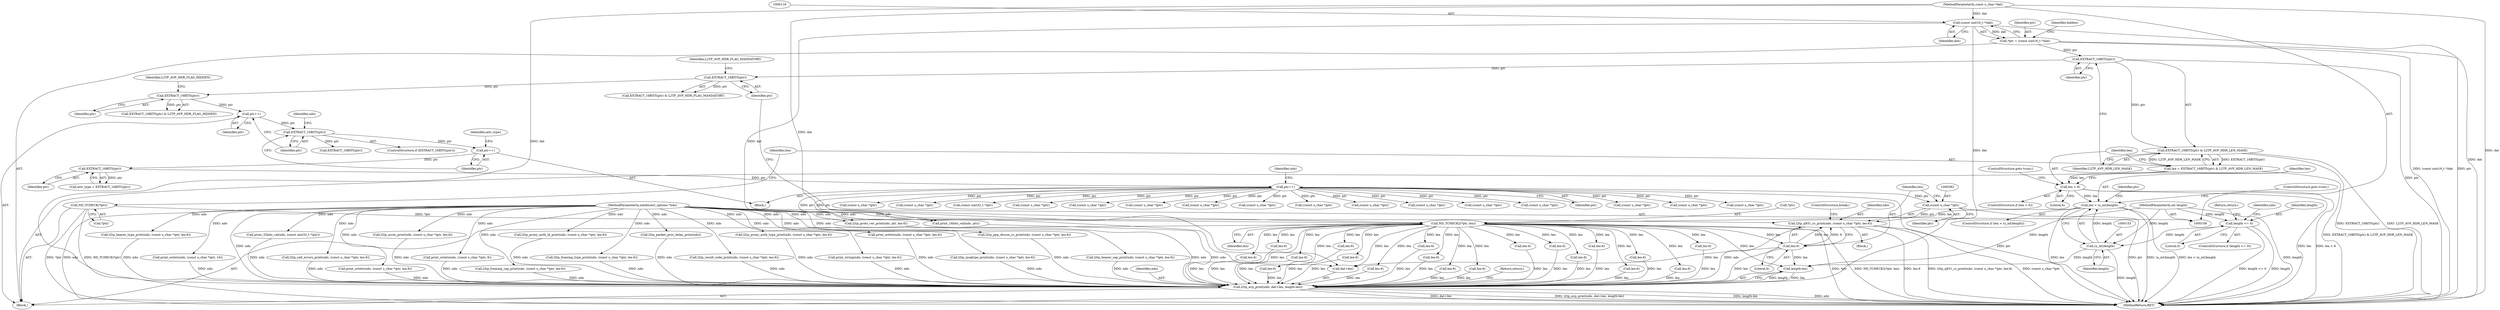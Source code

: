 digraph "0_tcpdump_cc4a7391c616be7a64ed65742ef9ed3f106eb165_0@pointer" {
"1000379" [label="(Call,l2tp_q931_cc_print(ndo, (const u_char *)ptr, len-6))"];
"1000109" [label="(MethodParameterIn,netdissect_options *ndo)"];
"1000381" [label="(Call,(const u_char *)ptr)"];
"1000231" [label="(Call,ptr++)"];
"1000229" [label="(Call,EXTRACT_16BITS(ptr))"];
"1000225" [label="(Call,ptr++)"];
"1000186" [label="(Call,EXTRACT_16BITS(ptr))"];
"1000183" [label="(Call,ptr++)"];
"1000172" [label="(Call,EXTRACT_16BITS(ptr))"];
"1000162" [label="(Call,EXTRACT_16BITS(ptr))"];
"1000141" [label="(Call,EXTRACT_16BITS(ptr))"];
"1000115" [label="(Call,*ptr = (const uint16_t *)dat)"];
"1000117" [label="(Call,(const uint16_t *)dat)"];
"1000110" [label="(MethodParameterIn,const u_char *dat)"];
"1000384" [label="(Call,len-6)"];
"1000156" [label="(Call,ND_TCHECK2(*ptr, len))"];
"1000135" [label="(Call,ND_TCHECK(*ptr))"];
"1000150" [label="(Call,len > (u_int)length)"];
"1000145" [label="(Call,len < 6)"];
"1000138" [label="(Call,len = EXTRACT_16BITS(ptr) & L2TP_AVP_HDR_LEN_MASK)"];
"1000140" [label="(Call,EXTRACT_16BITS(ptr) & L2TP_AVP_HDR_LEN_MASK)"];
"1000152" [label="(Call,(u_int)length)"];
"1000126" [label="(Call,length <= 0)"];
"1000111" [label="(MethodParameterIn,int length)"];
"1000514" [label="(Call,l2tp_avp_print(ndo, dat+len, length-len))"];
"1000342" [label="(Call,print_16bits_val(ndo, ptr))"];
"1000448" [label="(Call,len-6)"];
"1000111" [label="(MethodParameterIn,int length)"];
"1000230" [label="(Identifier,ptr)"];
"1000321" [label="(Call,(const u_char *)ptr)"];
"1000235" [label="(Identifier,ndo)"];
"1000358" [label="(Call,len-6)"];
"1000469" [label="(Call,(const u_char *)ptr)"];
"1000467" [label="(Call,l2tp_proxy_auth_id_print(ndo, (const u_char *)ptr, len-6))"];
"1000472" [label="(Call,len-6)"];
"1000225" [label="(Call,ptr++)"];
"1000116" [label="(Identifier,ptr)"];
"1000216" [label="(Call,len-6)"];
"1000171" [label="(Call,EXTRACT_16BITS(ptr) & L2TP_AVP_HDR_FLAG_HIDDEN)"];
"1000154" [label="(Identifier,length)"];
"1000443" [label="(Call,l2tp_framing_type_print(ndo, (const u_char *)ptr, len-6))"];
"1000172" [label="(Call,EXTRACT_16BITS(ptr))"];
"1000453" [label="(Call,l2tp_packet_proc_delay_print(ndo))"];
"1000403" [label="(Call,(const u_char *)ptr)"];
"1000462" [label="(Call,len-6)"];
"1000232" [label="(Identifier,ptr)"];
"1000522" [label="(Return,return;)"];
"1000445" [label="(Call,(const u_char *)ptr)"];
"1000514" [label="(Call,l2tp_avp_print(ndo, dat+len, length-len))"];
"1000145" [label="(Call,len < 6)"];
"1000269" [label="(Call,l2tp_result_code_print(ndo, (const u_char *)ptr, len-6))"];
"1000228" [label="(Identifier,attr_type)"];
"1000147" [label="(Literal,6)"];
"1000184" [label="(Identifier,ptr)"];
"1000142" [label="(Identifier,ptr)"];
"1000383" [label="(Identifier,ptr)"];
"1000109" [label="(MethodParameterIn,netdissect_options *ndo)"];
"1000386" [label="(Literal,6)"];
"1000135" [label="(Call,ND_TCHECK(*ptr))"];
"1000229" [label="(Call,EXTRACT_16BITS(ptr))"];
"1000110" [label="(MethodParameterIn,const u_char *dat)"];
"1000156" [label="(Call,ND_TCHECK2(*ptr, len))"];
"1000457" [label="(Call,l2tp_proxy_auth_type_print(ndo, (const u_char *)ptr, len-6))"];
"1000183" [label="(Call,ptr++)"];
"1000112" [label="(Block,)"];
"1000151" [label="(Identifier,len)"];
"1000271" [label="(Call,(const u_char *)ptr)"];
"1000299" [label="(Call,(const u_char *)ptr)"];
"1000504" [label="(Call,len-6)"];
"1000139" [label="(Identifier,len)"];
"1000187" [label="(Identifier,ptr)"];
"1000173" [label="(Identifier,ptr)"];
"1000115" [label="(Call,*ptr = (const uint16_t *)dat)"];
"1000438" [label="(Call,len-6)"];
"1000332" [label="(Call,len-6)"];
"1000264" [label="(Call,len-6)"];
"1000158" [label="(Identifier,ptr)"];
"1000161" [label="(Call,EXTRACT_16BITS(ptr) & L2TP_AVP_HDR_FLAG_MANDATORY)"];
"1000231" [label="(Call,ptr++)"];
"1000128" [label="(Literal,0)"];
"1000381" [label="(Call,(const u_char *)ptr)"];
"1000309" [label="(Call,len-6)"];
"1000194" [label="(Call,EXTRACT_16BITS(ptr))"];
"1000130" [label="(Return,return;)"];
"1000289" [label="(Call,(const u_char *)ptr)"];
"1000119" [label="(Identifier,dat)"];
"1000353" [label="(Call,print_string(ndo, (const u_char *)ptr, len-6))"];
"1000416" [label="(Call,len-6)"];
"1000211" [label="(Call,print_octets(ndo, (const u_char *)ptr, len-6))"];
"1000174" [label="(Identifier,L2TP_AVP_HDR_FLAG_HIDDEN)"];
"1000152" [label="(Call,(u_int)length)"];
"1000185" [label="(ControlStructure,if (EXTRACT_16BITS(ptr)))"];
"1000292" [label="(Call,len-6)"];
"1000259" [label="(Call,l2tp_msgtype_print(ndo, (const u_char *)ptr, len-6))"];
"1000499" [label="(Call,l2tp_ppp_discon_cc_print(ndo, (const u_char *)ptr, len-6))"];
"1000159" [label="(Identifier,len)"];
"1000302" [label="(Call,len-6)"];
"1000162" [label="(Call,EXTRACT_16BITS(ptr))"];
"1000297" [label="(Call,l2tp_bearer_cap_print(ndo, (const u_char *)ptr, len-6))"];
"1000501" [label="(Call,(const u_char *)ptr)"];
"1000279" [label="(Call,l2tp_proto_ver_print(ndo, ptr, len-6))"];
"1000150" [label="(Call,len > (u_int)length)"];
"1000387" [label="(ControlStructure,break;)"];
"1000226" [label="(Identifier,ptr)"];
"1000146" [label="(Identifier,len)"];
"1000191" [label="(Identifier,ndo)"];
"1000528" [label="(MethodReturn,RET)"];
"1000141" [label="(Call,EXTRACT_16BITS(ptr))"];
"1000385" [label="(Identifier,len)"];
"1000492" [label="(Call,len-6)"];
"1000433" [label="(Call,l2tp_bearer_type_print(ndo, (const u_char *)ptr, len-6))"];
"1000149" [label="(ControlStructure,if (len > (u_int)length))"];
"1000401" [label="(Call,print_octets(ndo, (const u_char *)ptr, 16))"];
"1000391" [label="(Call,len-6)"];
"1000428" [label="(Call,(const uint32_t *)ptr)"];
"1000224" [label="(Block,)"];
"1000157" [label="(Call,*ptr)"];
"1000516" [label="(Call,dat+len)"];
"1000282" [label="(Call,len-6)"];
"1000138" [label="(Call,len = EXTRACT_16BITS(ptr) & L2TP_AVP_HDR_LEN_MASK)"];
"1000227" [label="(Call,attr_type = EXTRACT_16BITS(ptr))"];
"1000519" [label="(Call,length-len)"];
"1000489" [label="(Call,(const u_char *)ptr)"];
"1000155" [label="(ControlStructure,goto trunc;)"];
"1000133" [label="(Identifier,ndo)"];
"1000426" [label="(Call,print_32bits_val(ndo, (const uint32_t *)ptr))"];
"1000479" [label="(Call,(const u_char *)ptr)"];
"1000186" [label="(Call,EXTRACT_16BITS(ptr))"];
"1000477" [label="(Call,l2tp_call_errors_print(ndo, (const u_char *)ptr, len-6))"];
"1000380" [label="(Identifier,ndo)"];
"1000261" [label="(Call,(const u_char *)ptr)"];
"1000257" [label="(Block,)"];
"1000148" [label="(ControlStructure,goto trunc;)"];
"1000459" [label="(Call,(const u_char *)ptr)"];
"1000163" [label="(Identifier,ptr)"];
"1000482" [label="(Call,len-6)"];
"1000369" [label="(Call,print_octets(ndo, (const u_char *)ptr, len-6))"];
"1000117" [label="(Call,(const uint16_t *)dat)"];
"1000384" [label="(Call,len-6)"];
"1000140" [label="(Call,EXTRACT_16BITS(ptr) & L2TP_AVP_HDR_LEN_MASK)"];
"1000127" [label="(Identifier,length)"];
"1000379" [label="(Call,l2tp_q931_cc_print(ndo, (const u_char *)ptr, len-6))"];
"1000144" [label="(ControlStructure,if (len < 6))"];
"1000371" [label="(Call,(const u_char *)ptr)"];
"1000487" [label="(Call,l2tp_accm_print(ndo, (const u_char *)ptr, len-6))"];
"1000126" [label="(Call,length <= 0)"];
"1000319" [label="(Call,print_octets(ndo, (const u_char *)ptr, 8))"];
"1000164" [label="(Identifier,L2TP_AVP_HDR_FLAG_MANDATORY)"];
"1000374" [label="(Call,len-6)"];
"1000125" [label="(ControlStructure,if (length <= 0))"];
"1000435" [label="(Call,(const u_char *)ptr)"];
"1000274" [label="(Call,len-6)"];
"1000355" [label="(Call,(const u_char *)ptr)"];
"1000287" [label="(Call,l2tp_framing_cap_print(ndo, (const u_char *)ptr, len-6))"];
"1000123" [label="(Identifier,hidden)"];
"1000136" [label="(Call,*ptr)"];
"1000515" [label="(Identifier,ndo)"];
"1000143" [label="(Identifier,L2TP_AVP_HDR_LEN_MASK)"];
"1000379" -> "1000257"  [label="AST: "];
"1000379" -> "1000384"  [label="CFG: "];
"1000380" -> "1000379"  [label="AST: "];
"1000381" -> "1000379"  [label="AST: "];
"1000384" -> "1000379"  [label="AST: "];
"1000387" -> "1000379"  [label="CFG: "];
"1000379" -> "1000528"  [label="DDG: len-6"];
"1000379" -> "1000528"  [label="DDG: l2tp_q931_cc_print(ndo, (const u_char *)ptr, len-6)"];
"1000379" -> "1000528"  [label="DDG: (const u_char *)ptr"];
"1000109" -> "1000379"  [label="DDG: ndo"];
"1000381" -> "1000379"  [label="DDG: ptr"];
"1000384" -> "1000379"  [label="DDG: len"];
"1000384" -> "1000379"  [label="DDG: 6"];
"1000379" -> "1000514"  [label="DDG: ndo"];
"1000109" -> "1000108"  [label="AST: "];
"1000109" -> "1000528"  [label="DDG: ndo"];
"1000109" -> "1000211"  [label="DDG: ndo"];
"1000109" -> "1000259"  [label="DDG: ndo"];
"1000109" -> "1000269"  [label="DDG: ndo"];
"1000109" -> "1000279"  [label="DDG: ndo"];
"1000109" -> "1000287"  [label="DDG: ndo"];
"1000109" -> "1000297"  [label="DDG: ndo"];
"1000109" -> "1000319"  [label="DDG: ndo"];
"1000109" -> "1000342"  [label="DDG: ndo"];
"1000109" -> "1000353"  [label="DDG: ndo"];
"1000109" -> "1000369"  [label="DDG: ndo"];
"1000109" -> "1000401"  [label="DDG: ndo"];
"1000109" -> "1000426"  [label="DDG: ndo"];
"1000109" -> "1000433"  [label="DDG: ndo"];
"1000109" -> "1000443"  [label="DDG: ndo"];
"1000109" -> "1000453"  [label="DDG: ndo"];
"1000109" -> "1000457"  [label="DDG: ndo"];
"1000109" -> "1000467"  [label="DDG: ndo"];
"1000109" -> "1000477"  [label="DDG: ndo"];
"1000109" -> "1000487"  [label="DDG: ndo"];
"1000109" -> "1000499"  [label="DDG: ndo"];
"1000109" -> "1000514"  [label="DDG: ndo"];
"1000381" -> "1000383"  [label="CFG: "];
"1000382" -> "1000381"  [label="AST: "];
"1000383" -> "1000381"  [label="AST: "];
"1000385" -> "1000381"  [label="CFG: "];
"1000381" -> "1000528"  [label="DDG: ptr"];
"1000231" -> "1000381"  [label="DDG: ptr"];
"1000231" -> "1000224"  [label="AST: "];
"1000231" -> "1000232"  [label="CFG: "];
"1000232" -> "1000231"  [label="AST: "];
"1000235" -> "1000231"  [label="CFG: "];
"1000231" -> "1000528"  [label="DDG: ptr"];
"1000229" -> "1000231"  [label="DDG: ptr"];
"1000231" -> "1000261"  [label="DDG: ptr"];
"1000231" -> "1000271"  [label="DDG: ptr"];
"1000231" -> "1000279"  [label="DDG: ptr"];
"1000231" -> "1000289"  [label="DDG: ptr"];
"1000231" -> "1000299"  [label="DDG: ptr"];
"1000231" -> "1000321"  [label="DDG: ptr"];
"1000231" -> "1000342"  [label="DDG: ptr"];
"1000231" -> "1000355"  [label="DDG: ptr"];
"1000231" -> "1000371"  [label="DDG: ptr"];
"1000231" -> "1000403"  [label="DDG: ptr"];
"1000231" -> "1000428"  [label="DDG: ptr"];
"1000231" -> "1000435"  [label="DDG: ptr"];
"1000231" -> "1000445"  [label="DDG: ptr"];
"1000231" -> "1000459"  [label="DDG: ptr"];
"1000231" -> "1000469"  [label="DDG: ptr"];
"1000231" -> "1000479"  [label="DDG: ptr"];
"1000231" -> "1000489"  [label="DDG: ptr"];
"1000231" -> "1000501"  [label="DDG: ptr"];
"1000229" -> "1000227"  [label="AST: "];
"1000229" -> "1000230"  [label="CFG: "];
"1000230" -> "1000229"  [label="AST: "];
"1000227" -> "1000229"  [label="CFG: "];
"1000229" -> "1000227"  [label="DDG: ptr"];
"1000225" -> "1000229"  [label="DDG: ptr"];
"1000225" -> "1000224"  [label="AST: "];
"1000225" -> "1000226"  [label="CFG: "];
"1000226" -> "1000225"  [label="AST: "];
"1000228" -> "1000225"  [label="CFG: "];
"1000186" -> "1000225"  [label="DDG: ptr"];
"1000186" -> "1000185"  [label="AST: "];
"1000186" -> "1000187"  [label="CFG: "];
"1000187" -> "1000186"  [label="AST: "];
"1000191" -> "1000186"  [label="CFG: "];
"1000226" -> "1000186"  [label="CFG: "];
"1000183" -> "1000186"  [label="DDG: ptr"];
"1000186" -> "1000194"  [label="DDG: ptr"];
"1000183" -> "1000112"  [label="AST: "];
"1000183" -> "1000184"  [label="CFG: "];
"1000184" -> "1000183"  [label="AST: "];
"1000187" -> "1000183"  [label="CFG: "];
"1000172" -> "1000183"  [label="DDG: ptr"];
"1000172" -> "1000171"  [label="AST: "];
"1000172" -> "1000173"  [label="CFG: "];
"1000173" -> "1000172"  [label="AST: "];
"1000174" -> "1000172"  [label="CFG: "];
"1000172" -> "1000171"  [label="DDG: ptr"];
"1000162" -> "1000172"  [label="DDG: ptr"];
"1000162" -> "1000161"  [label="AST: "];
"1000162" -> "1000163"  [label="CFG: "];
"1000163" -> "1000162"  [label="AST: "];
"1000164" -> "1000162"  [label="CFG: "];
"1000162" -> "1000161"  [label="DDG: ptr"];
"1000141" -> "1000162"  [label="DDG: ptr"];
"1000141" -> "1000140"  [label="AST: "];
"1000141" -> "1000142"  [label="CFG: "];
"1000142" -> "1000141"  [label="AST: "];
"1000143" -> "1000141"  [label="CFG: "];
"1000141" -> "1000528"  [label="DDG: ptr"];
"1000141" -> "1000140"  [label="DDG: ptr"];
"1000115" -> "1000141"  [label="DDG: ptr"];
"1000115" -> "1000112"  [label="AST: "];
"1000115" -> "1000117"  [label="CFG: "];
"1000116" -> "1000115"  [label="AST: "];
"1000117" -> "1000115"  [label="AST: "];
"1000123" -> "1000115"  [label="CFG: "];
"1000115" -> "1000528"  [label="DDG: (const uint16_t *)dat"];
"1000115" -> "1000528"  [label="DDG: ptr"];
"1000117" -> "1000115"  [label="DDG: dat"];
"1000117" -> "1000119"  [label="CFG: "];
"1000118" -> "1000117"  [label="AST: "];
"1000119" -> "1000117"  [label="AST: "];
"1000117" -> "1000528"  [label="DDG: dat"];
"1000110" -> "1000117"  [label="DDG: dat"];
"1000117" -> "1000514"  [label="DDG: dat"];
"1000117" -> "1000516"  [label="DDG: dat"];
"1000110" -> "1000108"  [label="AST: "];
"1000110" -> "1000528"  [label="DDG: dat"];
"1000110" -> "1000514"  [label="DDG: dat"];
"1000110" -> "1000516"  [label="DDG: dat"];
"1000384" -> "1000386"  [label="CFG: "];
"1000385" -> "1000384"  [label="AST: "];
"1000386" -> "1000384"  [label="AST: "];
"1000156" -> "1000384"  [label="DDG: len"];
"1000384" -> "1000514"  [label="DDG: len"];
"1000384" -> "1000516"  [label="DDG: len"];
"1000384" -> "1000519"  [label="DDG: len"];
"1000156" -> "1000112"  [label="AST: "];
"1000156" -> "1000159"  [label="CFG: "];
"1000157" -> "1000156"  [label="AST: "];
"1000159" -> "1000156"  [label="AST: "];
"1000163" -> "1000156"  [label="CFG: "];
"1000156" -> "1000528"  [label="DDG: *ptr"];
"1000156" -> "1000528"  [label="DDG: ND_TCHECK2(*ptr, len)"];
"1000135" -> "1000156"  [label="DDG: *ptr"];
"1000150" -> "1000156"  [label="DDG: len"];
"1000156" -> "1000216"  [label="DDG: len"];
"1000156" -> "1000264"  [label="DDG: len"];
"1000156" -> "1000274"  [label="DDG: len"];
"1000156" -> "1000282"  [label="DDG: len"];
"1000156" -> "1000292"  [label="DDG: len"];
"1000156" -> "1000302"  [label="DDG: len"];
"1000156" -> "1000309"  [label="DDG: len"];
"1000156" -> "1000332"  [label="DDG: len"];
"1000156" -> "1000358"  [label="DDG: len"];
"1000156" -> "1000374"  [label="DDG: len"];
"1000156" -> "1000391"  [label="DDG: len"];
"1000156" -> "1000416"  [label="DDG: len"];
"1000156" -> "1000438"  [label="DDG: len"];
"1000156" -> "1000448"  [label="DDG: len"];
"1000156" -> "1000462"  [label="DDG: len"];
"1000156" -> "1000472"  [label="DDG: len"];
"1000156" -> "1000482"  [label="DDG: len"];
"1000156" -> "1000492"  [label="DDG: len"];
"1000156" -> "1000504"  [label="DDG: len"];
"1000156" -> "1000514"  [label="DDG: len"];
"1000156" -> "1000516"  [label="DDG: len"];
"1000156" -> "1000519"  [label="DDG: len"];
"1000135" -> "1000112"  [label="AST: "];
"1000135" -> "1000136"  [label="CFG: "];
"1000136" -> "1000135"  [label="AST: "];
"1000139" -> "1000135"  [label="CFG: "];
"1000135" -> "1000528"  [label="DDG: ND_TCHECK(*ptr)"];
"1000135" -> "1000528"  [label="DDG: *ptr"];
"1000150" -> "1000149"  [label="AST: "];
"1000150" -> "1000152"  [label="CFG: "];
"1000151" -> "1000150"  [label="AST: "];
"1000152" -> "1000150"  [label="AST: "];
"1000155" -> "1000150"  [label="CFG: "];
"1000158" -> "1000150"  [label="CFG: "];
"1000150" -> "1000528"  [label="DDG: len"];
"1000150" -> "1000528"  [label="DDG: (u_int)length"];
"1000150" -> "1000528"  [label="DDG: len > (u_int)length"];
"1000145" -> "1000150"  [label="DDG: len"];
"1000152" -> "1000150"  [label="DDG: length"];
"1000145" -> "1000144"  [label="AST: "];
"1000145" -> "1000147"  [label="CFG: "];
"1000146" -> "1000145"  [label="AST: "];
"1000147" -> "1000145"  [label="AST: "];
"1000148" -> "1000145"  [label="CFG: "];
"1000151" -> "1000145"  [label="CFG: "];
"1000145" -> "1000528"  [label="DDG: len < 6"];
"1000145" -> "1000528"  [label="DDG: len"];
"1000138" -> "1000145"  [label="DDG: len"];
"1000138" -> "1000112"  [label="AST: "];
"1000138" -> "1000140"  [label="CFG: "];
"1000139" -> "1000138"  [label="AST: "];
"1000140" -> "1000138"  [label="AST: "];
"1000146" -> "1000138"  [label="CFG: "];
"1000138" -> "1000528"  [label="DDG: EXTRACT_16BITS(ptr) & L2TP_AVP_HDR_LEN_MASK"];
"1000140" -> "1000138"  [label="DDG: EXTRACT_16BITS(ptr)"];
"1000140" -> "1000138"  [label="DDG: L2TP_AVP_HDR_LEN_MASK"];
"1000140" -> "1000143"  [label="CFG: "];
"1000143" -> "1000140"  [label="AST: "];
"1000140" -> "1000528"  [label="DDG: EXTRACT_16BITS(ptr)"];
"1000140" -> "1000528"  [label="DDG: L2TP_AVP_HDR_LEN_MASK"];
"1000152" -> "1000154"  [label="CFG: "];
"1000153" -> "1000152"  [label="AST: "];
"1000154" -> "1000152"  [label="AST: "];
"1000152" -> "1000528"  [label="DDG: length"];
"1000126" -> "1000152"  [label="DDG: length"];
"1000111" -> "1000152"  [label="DDG: length"];
"1000152" -> "1000519"  [label="DDG: length"];
"1000126" -> "1000125"  [label="AST: "];
"1000126" -> "1000128"  [label="CFG: "];
"1000127" -> "1000126"  [label="AST: "];
"1000128" -> "1000126"  [label="AST: "];
"1000130" -> "1000126"  [label="CFG: "];
"1000133" -> "1000126"  [label="CFG: "];
"1000126" -> "1000528"  [label="DDG: length <= 0"];
"1000126" -> "1000528"  [label="DDG: length"];
"1000111" -> "1000126"  [label="DDG: length"];
"1000111" -> "1000108"  [label="AST: "];
"1000111" -> "1000528"  [label="DDG: length"];
"1000111" -> "1000519"  [label="DDG: length"];
"1000514" -> "1000112"  [label="AST: "];
"1000514" -> "1000519"  [label="CFG: "];
"1000515" -> "1000514"  [label="AST: "];
"1000516" -> "1000514"  [label="AST: "];
"1000519" -> "1000514"  [label="AST: "];
"1000522" -> "1000514"  [label="CFG: "];
"1000514" -> "1000528"  [label="DDG: l2tp_avp_print(ndo, dat+len, length-len)"];
"1000514" -> "1000528"  [label="DDG: length-len"];
"1000514" -> "1000528"  [label="DDG: ndo"];
"1000514" -> "1000528"  [label="DDG: dat+len"];
"1000426" -> "1000514"  [label="DDG: ndo"];
"1000401" -> "1000514"  [label="DDG: ndo"];
"1000433" -> "1000514"  [label="DDG: ndo"];
"1000499" -> "1000514"  [label="DDG: ndo"];
"1000211" -> "1000514"  [label="DDG: ndo"];
"1000269" -> "1000514"  [label="DDG: ndo"];
"1000353" -> "1000514"  [label="DDG: ndo"];
"1000319" -> "1000514"  [label="DDG: ndo"];
"1000259" -> "1000514"  [label="DDG: ndo"];
"1000297" -> "1000514"  [label="DDG: ndo"];
"1000342" -> "1000514"  [label="DDG: ndo"];
"1000369" -> "1000514"  [label="DDG: ndo"];
"1000279" -> "1000514"  [label="DDG: ndo"];
"1000487" -> "1000514"  [label="DDG: ndo"];
"1000467" -> "1000514"  [label="DDG: ndo"];
"1000287" -> "1000514"  [label="DDG: ndo"];
"1000457" -> "1000514"  [label="DDG: ndo"];
"1000477" -> "1000514"  [label="DDG: ndo"];
"1000453" -> "1000514"  [label="DDG: ndo"];
"1000443" -> "1000514"  [label="DDG: ndo"];
"1000519" -> "1000514"  [label="DDG: length"];
"1000519" -> "1000514"  [label="DDG: len"];
"1000274" -> "1000514"  [label="DDG: len"];
"1000292" -> "1000514"  [label="DDG: len"];
"1000462" -> "1000514"  [label="DDG: len"];
"1000448" -> "1000514"  [label="DDG: len"];
"1000416" -> "1000514"  [label="DDG: len"];
"1000438" -> "1000514"  [label="DDG: len"];
"1000282" -> "1000514"  [label="DDG: len"];
"1000358" -> "1000514"  [label="DDG: len"];
"1000309" -> "1000514"  [label="DDG: len"];
"1000332" -> "1000514"  [label="DDG: len"];
"1000374" -> "1000514"  [label="DDG: len"];
"1000391" -> "1000514"  [label="DDG: len"];
"1000302" -> "1000514"  [label="DDG: len"];
"1000216" -> "1000514"  [label="DDG: len"];
"1000482" -> "1000514"  [label="DDG: len"];
"1000264" -> "1000514"  [label="DDG: len"];
"1000492" -> "1000514"  [label="DDG: len"];
"1000504" -> "1000514"  [label="DDG: len"];
"1000472" -> "1000514"  [label="DDG: len"];
}
